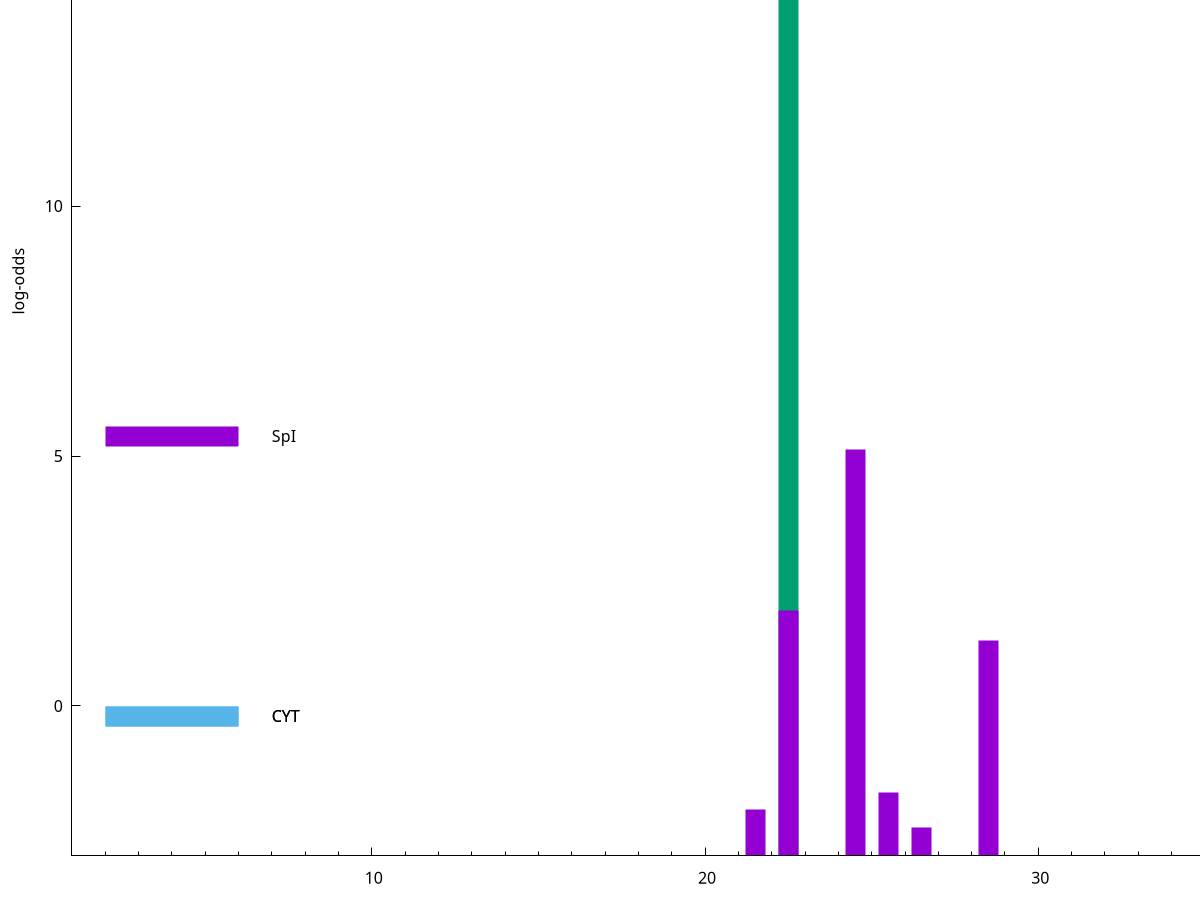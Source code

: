 set title "LipoP predictions for SRR4017833.gff"
set size 2., 1.4
set xrange [1:70] 
set mxtics 10
set yrange [-3:20]
set y2range [0:23]
set ylabel "log-odds"
set term postscript eps color solid "Helvetica" 30
set output "SRR4017833.gff4.eps"
set arrow from 2,18.4408 to 6,18.4408 nohead lt 2 lw 20
set label "SpII" at 7,18.4408
set arrow from 2,5.39948 to 6,5.39948 nohead lt 1 lw 20
set label "SpI" at 7,5.39948
set arrow from 2,-0.200913 to 6,-0.200913 nohead lt 3 lw 20
set label "CYT" at 7,-0.200913
set arrow from 2,-0.200913 to 6,-0.200913 nohead lt 3 lw 20
set label "CYT" at 7,-0.200913
set arrow from 2,18.4408 to 6,18.4408 nohead lt 2 lw 20
set label "SpII" at 7,18.4408
# NOTE: The scores below are the log-odds scores with the threshold
# NOTE: subtracted (a hack to make gnuplot make the histogram all
# NOTE: look nice).
plot "-" axes x1y2 title "" with impulses lt 2 lw 20, "-" axes x1y2 title "" with impulses lt 1 lw 20
22.500000 21.440800
e
24.500000 8.130100
22.500000 4.915880
28.500000 4.308240
25.500000 1.273100
21.500000 0.926810
26.500000 0.570990
e
exit
